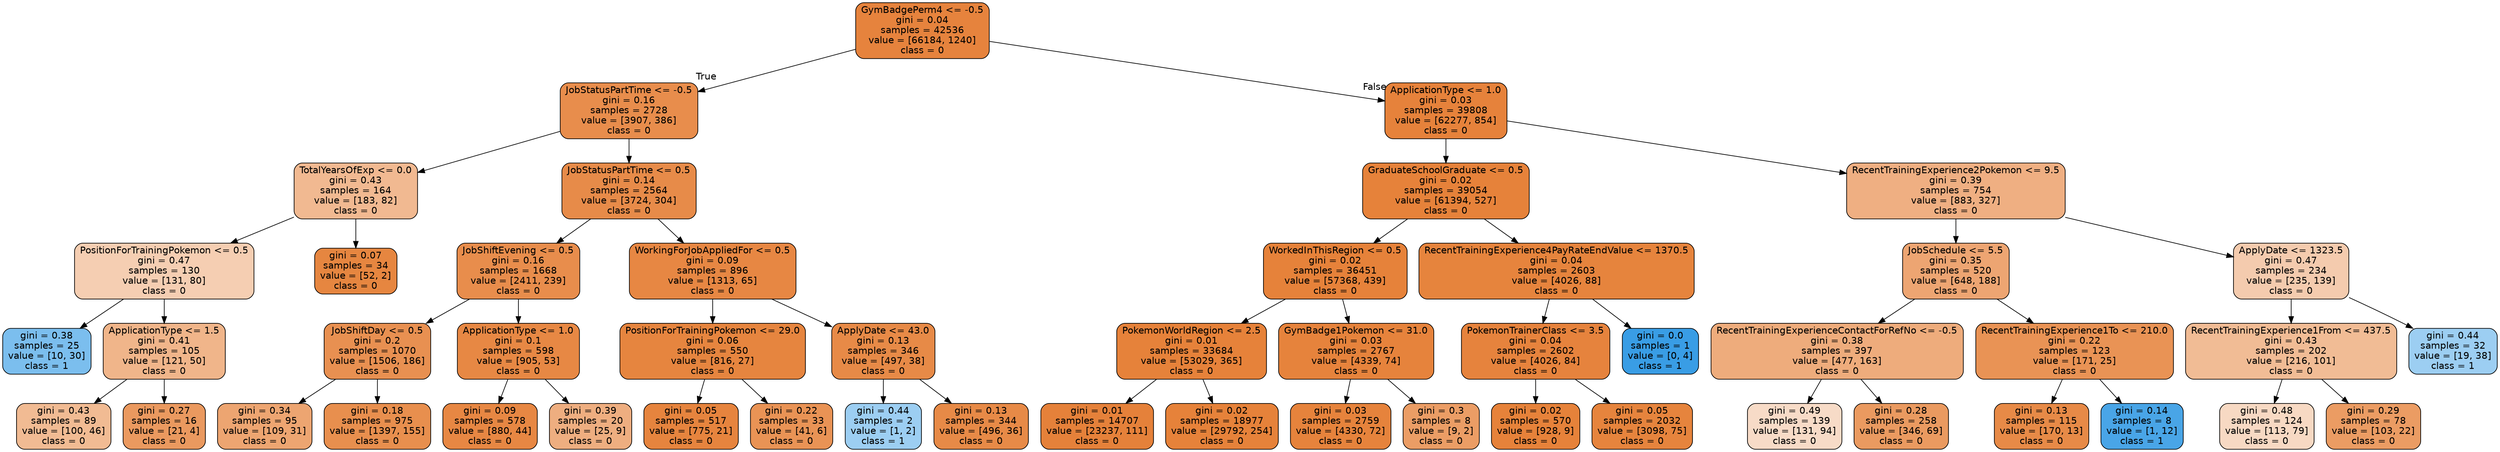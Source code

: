 digraph Tree {
node [shape=box, style="filled, rounded", color="black", fontname=helvetica] ;
edge [fontname=helvetica] ;
0 [label="GymBadgePerm4 <= -0.5\ngini = 0.04\nsamples = 42536\nvalue = [66184, 1240]\nclass = 0", fillcolor="#e58139fa"] ;
1 [label="JobStatusPartTime <= -0.5\ngini = 0.16\nsamples = 2728\nvalue = [3907, 386]\nclass = 0", fillcolor="#e58139e6"] ;
0 -> 1 [labeldistance=2.5, labelangle=45, headlabel="True"] ;
2 [label="TotalYearsOfExp <= 0.0\ngini = 0.43\nsamples = 164\nvalue = [183, 82]\nclass = 0", fillcolor="#e581398d"] ;
1 -> 2 ;
3 [label="PositionForTrainingPokemon <= 0.5\ngini = 0.47\nsamples = 130\nvalue = [131, 80]\nclass = 0", fillcolor="#e5813963"] ;
2 -> 3 ;
4 [label="gini = 0.38\nsamples = 25\nvalue = [10, 30]\nclass = 1", fillcolor="#399de5aa"] ;
3 -> 4 ;
5 [label="ApplicationType <= 1.5\ngini = 0.41\nsamples = 105\nvalue = [121, 50]\nclass = 0", fillcolor="#e5813996"] ;
3 -> 5 ;
6 [label="gini = 0.43\nsamples = 89\nvalue = [100, 46]\nclass = 0", fillcolor="#e581398a"] ;
5 -> 6 ;
7 [label="gini = 0.27\nsamples = 16\nvalue = [21, 4]\nclass = 0", fillcolor="#e58139ce"] ;
5 -> 7 ;
8 [label="gini = 0.07\nsamples = 34\nvalue = [52, 2]\nclass = 0", fillcolor="#e58139f5"] ;
2 -> 8 ;
9 [label="JobStatusPartTime <= 0.5\ngini = 0.14\nsamples = 2564\nvalue = [3724, 304]\nclass = 0", fillcolor="#e58139ea"] ;
1 -> 9 ;
10 [label="JobShiftEvening <= 0.5\ngini = 0.16\nsamples = 1668\nvalue = [2411, 239]\nclass = 0", fillcolor="#e58139e6"] ;
9 -> 10 ;
11 [label="JobShiftDay <= 0.5\ngini = 0.2\nsamples = 1070\nvalue = [1506, 186]\nclass = 0", fillcolor="#e58139e0"] ;
10 -> 11 ;
12 [label="gini = 0.34\nsamples = 95\nvalue = [109, 31]\nclass = 0", fillcolor="#e58139b6"] ;
11 -> 12 ;
13 [label="gini = 0.18\nsamples = 975\nvalue = [1397, 155]\nclass = 0", fillcolor="#e58139e3"] ;
11 -> 13 ;
14 [label="ApplicationType <= 1.0\ngini = 0.1\nsamples = 598\nvalue = [905, 53]\nclass = 0", fillcolor="#e58139f0"] ;
10 -> 14 ;
15 [label="gini = 0.09\nsamples = 578\nvalue = [880, 44]\nclass = 0", fillcolor="#e58139f2"] ;
14 -> 15 ;
16 [label="gini = 0.39\nsamples = 20\nvalue = [25, 9]\nclass = 0", fillcolor="#e58139a3"] ;
14 -> 16 ;
17 [label="WorkingForJobAppliedFor <= 0.5\ngini = 0.09\nsamples = 896\nvalue = [1313, 65]\nclass = 0", fillcolor="#e58139f2"] ;
9 -> 17 ;
18 [label="PositionForTrainingPokemon <= 29.0\ngini = 0.06\nsamples = 550\nvalue = [816, 27]\nclass = 0", fillcolor="#e58139f7"] ;
17 -> 18 ;
19 [label="gini = 0.05\nsamples = 517\nvalue = [775, 21]\nclass = 0", fillcolor="#e58139f8"] ;
18 -> 19 ;
20 [label="gini = 0.22\nsamples = 33\nvalue = [41, 6]\nclass = 0", fillcolor="#e58139da"] ;
18 -> 20 ;
21 [label="ApplyDate <= 43.0\ngini = 0.13\nsamples = 346\nvalue = [497, 38]\nclass = 0", fillcolor="#e58139ec"] ;
17 -> 21 ;
22 [label="gini = 0.44\nsamples = 2\nvalue = [1, 2]\nclass = 1", fillcolor="#399de57f"] ;
21 -> 22 ;
23 [label="gini = 0.13\nsamples = 344\nvalue = [496, 36]\nclass = 0", fillcolor="#e58139ec"] ;
21 -> 23 ;
24 [label="ApplicationType <= 1.0\ngini = 0.03\nsamples = 39808\nvalue = [62277, 854]\nclass = 0", fillcolor="#e58139fc"] ;
0 -> 24 [labeldistance=2.5, labelangle=-45, headlabel="False"] ;
25 [label="GraduateSchoolGraduate <= 0.5\ngini = 0.02\nsamples = 39054\nvalue = [61394, 527]\nclass = 0", fillcolor="#e58139fd"] ;
24 -> 25 ;
26 [label="WorkedInThisRegion <= 0.5\ngini = 0.02\nsamples = 36451\nvalue = [57368, 439]\nclass = 0", fillcolor="#e58139fd"] ;
25 -> 26 ;
27 [label="PokemonWorldRegion <= 2.5\ngini = 0.01\nsamples = 33684\nvalue = [53029, 365]\nclass = 0", fillcolor="#e58139fd"] ;
26 -> 27 ;
28 [label="gini = 0.01\nsamples = 14707\nvalue = [23237, 111]\nclass = 0", fillcolor="#e58139fe"] ;
27 -> 28 ;
29 [label="gini = 0.02\nsamples = 18977\nvalue = [29792, 254]\nclass = 0", fillcolor="#e58139fd"] ;
27 -> 29 ;
30 [label="GymBadge1Pokemon <= 31.0\ngini = 0.03\nsamples = 2767\nvalue = [4339, 74]\nclass = 0", fillcolor="#e58139fb"] ;
26 -> 30 ;
31 [label="gini = 0.03\nsamples = 2759\nvalue = [4330, 72]\nclass = 0", fillcolor="#e58139fb"] ;
30 -> 31 ;
32 [label="gini = 0.3\nsamples = 8\nvalue = [9, 2]\nclass = 0", fillcolor="#e58139c6"] ;
30 -> 32 ;
33 [label="RecentTrainingExperience4PayRateEndValue <= 1370.5\ngini = 0.04\nsamples = 2603\nvalue = [4026, 88]\nclass = 0", fillcolor="#e58139f9"] ;
25 -> 33 ;
34 [label="PokemonTrainerClass <= 3.5\ngini = 0.04\nsamples = 2602\nvalue = [4026, 84]\nclass = 0", fillcolor="#e58139fa"] ;
33 -> 34 ;
35 [label="gini = 0.02\nsamples = 570\nvalue = [928, 9]\nclass = 0", fillcolor="#e58139fd"] ;
34 -> 35 ;
36 [label="gini = 0.05\nsamples = 2032\nvalue = [3098, 75]\nclass = 0", fillcolor="#e58139f9"] ;
34 -> 36 ;
37 [label="gini = 0.0\nsamples = 1\nvalue = [0, 4]\nclass = 1", fillcolor="#399de5ff"] ;
33 -> 37 ;
38 [label="RecentTrainingExperience2Pokemon <= 9.5\ngini = 0.39\nsamples = 754\nvalue = [883, 327]\nclass = 0", fillcolor="#e58139a1"] ;
24 -> 38 ;
39 [label="JobSchedule <= 5.5\ngini = 0.35\nsamples = 520\nvalue = [648, 188]\nclass = 0", fillcolor="#e58139b5"] ;
38 -> 39 ;
40 [label="RecentTrainingExperienceContactForRefNo <= -0.5\ngini = 0.38\nsamples = 397\nvalue = [477, 163]\nclass = 0", fillcolor="#e58139a8"] ;
39 -> 40 ;
41 [label="gini = 0.49\nsamples = 139\nvalue = [131, 94]\nclass = 0", fillcolor="#e5813948"] ;
40 -> 41 ;
42 [label="gini = 0.28\nsamples = 258\nvalue = [346, 69]\nclass = 0", fillcolor="#e58139cc"] ;
40 -> 42 ;
43 [label="RecentTrainingExperience1To <= 210.0\ngini = 0.22\nsamples = 123\nvalue = [171, 25]\nclass = 0", fillcolor="#e58139da"] ;
39 -> 43 ;
44 [label="gini = 0.13\nsamples = 115\nvalue = [170, 13]\nclass = 0", fillcolor="#e58139ec"] ;
43 -> 44 ;
45 [label="gini = 0.14\nsamples = 8\nvalue = [1, 12]\nclass = 1", fillcolor="#399de5ea"] ;
43 -> 45 ;
46 [label="ApplyDate <= 1323.5\ngini = 0.47\nsamples = 234\nvalue = [235, 139]\nclass = 0", fillcolor="#e5813968"] ;
38 -> 46 ;
47 [label="RecentTrainingExperience1From <= 437.5\ngini = 0.43\nsamples = 202\nvalue = [216, 101]\nclass = 0", fillcolor="#e5813988"] ;
46 -> 47 ;
48 [label="gini = 0.48\nsamples = 124\nvalue = [113, 79]\nclass = 0", fillcolor="#e581394d"] ;
47 -> 48 ;
49 [label="gini = 0.29\nsamples = 78\nvalue = [103, 22]\nclass = 0", fillcolor="#e58139c9"] ;
47 -> 49 ;
50 [label="gini = 0.44\nsamples = 32\nvalue = [19, 38]\nclass = 1", fillcolor="#399de57f"] ;
46 -> 50 ;
}